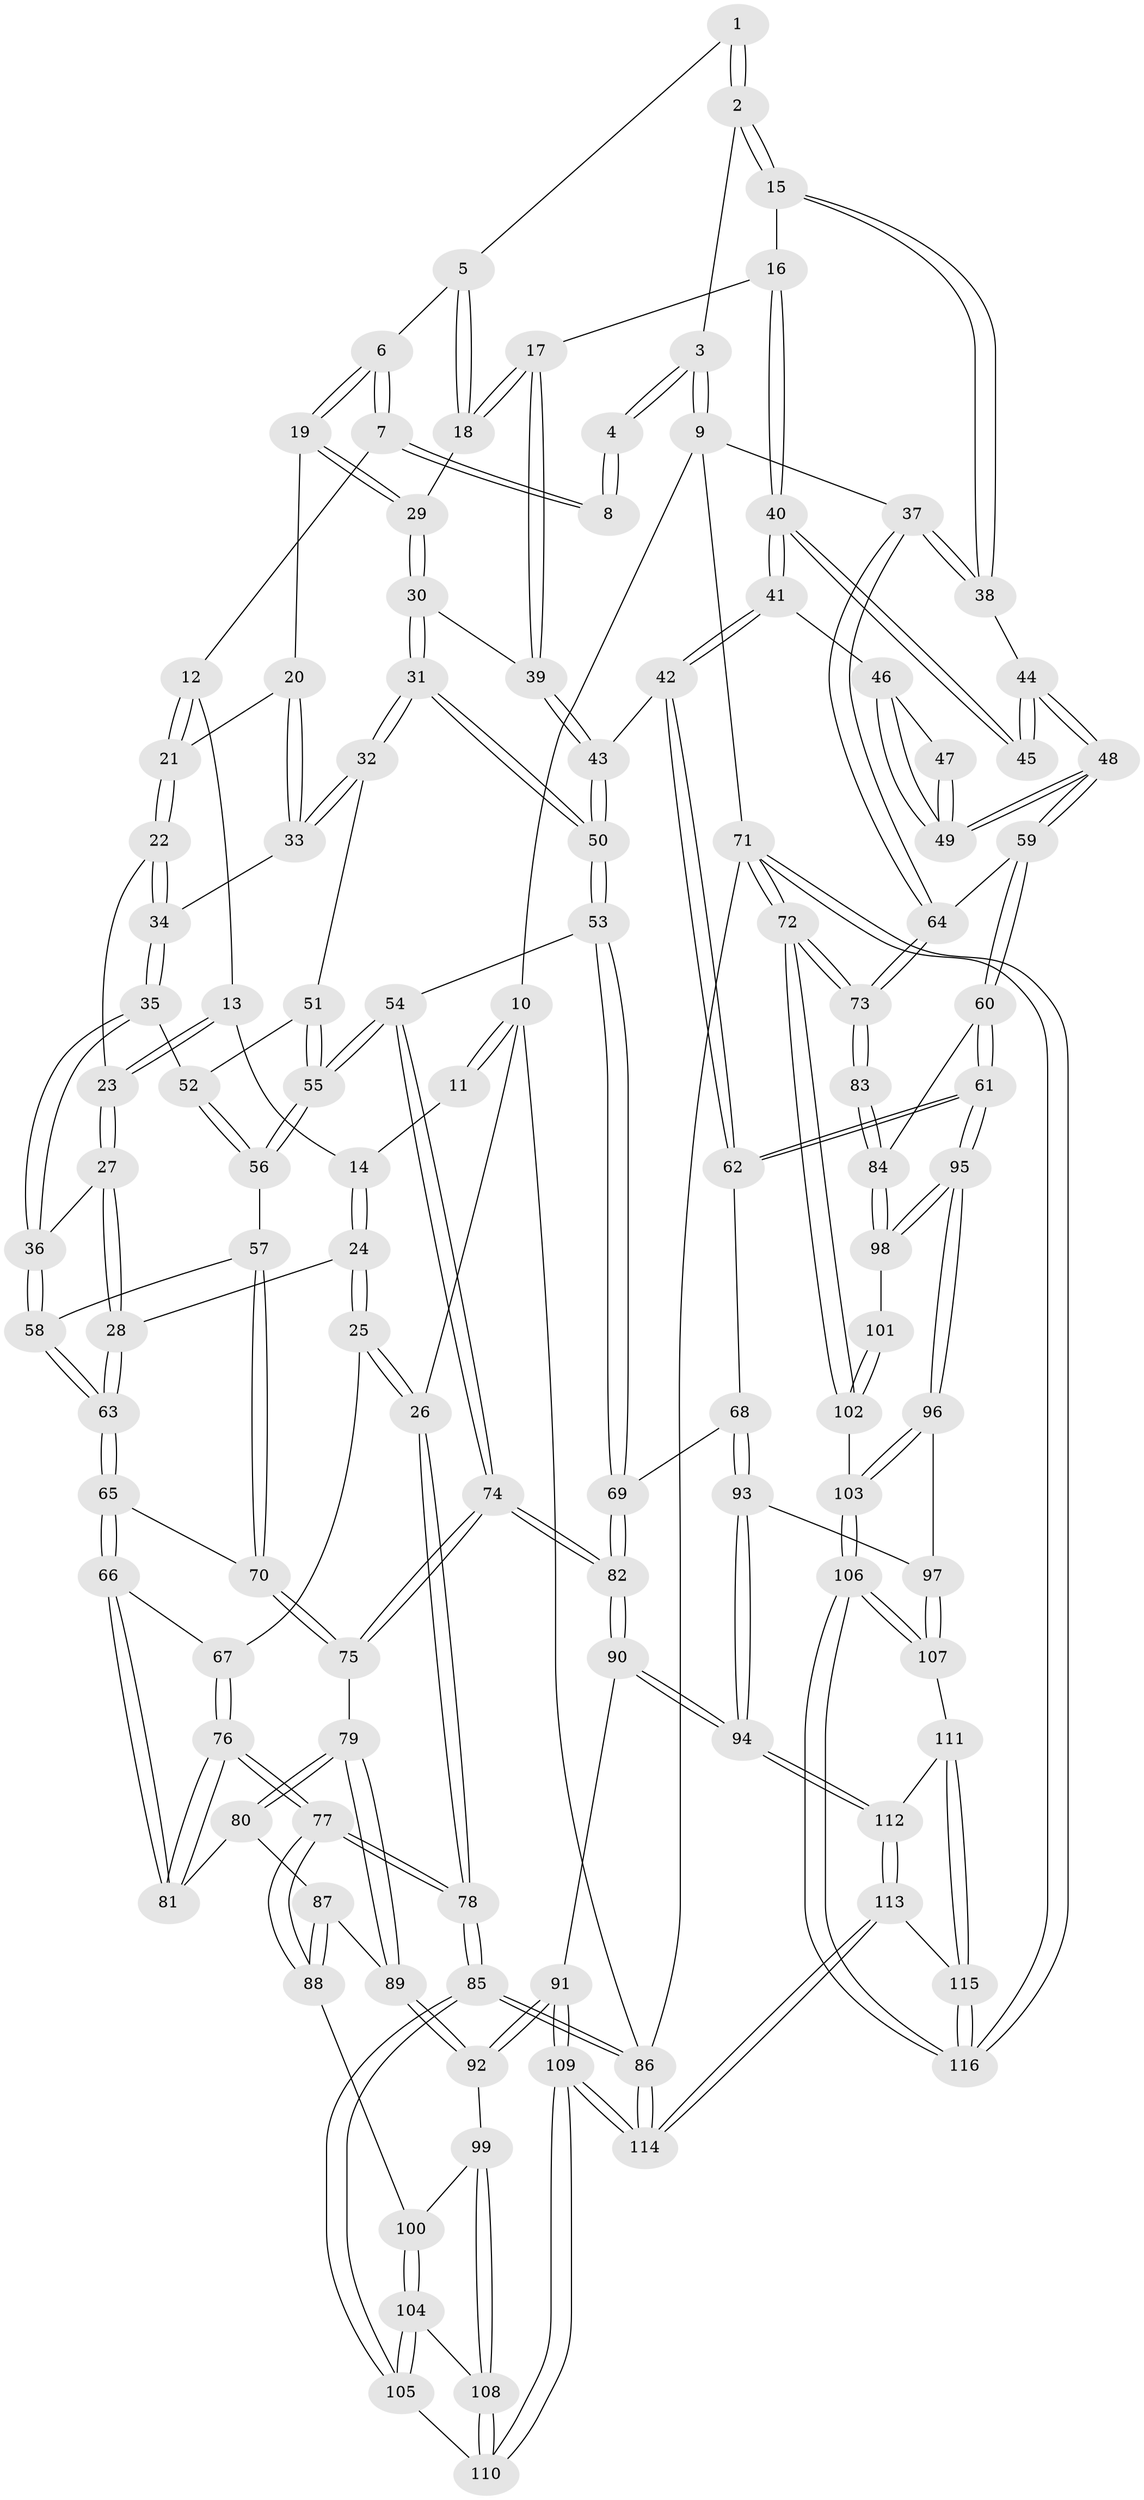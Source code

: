// coarse degree distribution, {3: 0.15492957746478872, 4: 0.352112676056338, 5: 0.4647887323943662, 2: 0.028169014084507043}
// Generated by graph-tools (version 1.1) at 2025/42/03/06/25 10:42:29]
// undirected, 116 vertices, 287 edges
graph export_dot {
graph [start="1"]
  node [color=gray90,style=filled];
  1 [pos="+0.5690881339743221+0"];
  2 [pos="+0.7037641902050606+0.16406286670067177"];
  3 [pos="+0.8769586278789997+0"];
  4 [pos="+0.5495098234255769+0"];
  5 [pos="+0.5614056314625406+0.041123253676367426"];
  6 [pos="+0.4691537686879745+0.13367454877833435"];
  7 [pos="+0.3627587841303852+0"];
  8 [pos="+0.37630121192248206+0"];
  9 [pos="+1+0"];
  10 [pos="+0+0"];
  11 [pos="+0.06308290873619722+0"];
  12 [pos="+0.3121611049363738+0.06498576894389224"];
  13 [pos="+0.27907305816266986+0.0957532233824374"];
  14 [pos="+0.19147862671605492+0.11775080323158352"];
  15 [pos="+0.7029436624925517+0.16814211243396113"];
  16 [pos="+0.6924982762984151+0.18567704840680438"];
  17 [pos="+0.616570726800974+0.1880839534355336"];
  18 [pos="+0.6111861764820447+0.18677736133084735"];
  19 [pos="+0.4775586657703754+0.15772353413308746"];
  20 [pos="+0.4364865860090823+0.1938855811540694"];
  21 [pos="+0.3821038139489625+0.2105747864644877"];
  22 [pos="+0.36655917203126365+0.22551955579717003"];
  23 [pos="+0.29173165286238256+0.21433870555633064"];
  24 [pos="+0.0380124682044116+0.24005622837779841"];
  25 [pos="+0+0.2344941134264348"];
  26 [pos="+0+0.18314194735806774"];
  27 [pos="+0.24037509037746085+0.2608451193369672"];
  28 [pos="+0.062417939568477625+0.25299801369637254"];
  29 [pos="+0.5490754638383362+0.1891281425354018"];
  30 [pos="+0.5112039305544761+0.27547615326987734"];
  31 [pos="+0.46817254928962904+0.3220796529609245"];
  32 [pos="+0.45677617376001406+0.3190348998484326"];
  33 [pos="+0.4560984222570832+0.317657653621652"];
  34 [pos="+0.3675838392247914+0.24666192709722526"];
  35 [pos="+0.33631869321086255+0.3339386169059891"];
  36 [pos="+0.3135622032926483+0.3437848095915318"];
  37 [pos="+1+0.07783356866877193"];
  38 [pos="+1+0.150721161136914"];
  39 [pos="+0.5754530527854624+0.318657017348365"];
  40 [pos="+0.7108802730681079+0.22774147971236391"];
  41 [pos="+0.7284863777955448+0.2886626206574481"];
  42 [pos="+0.6468714285494647+0.39138932759300754"];
  43 [pos="+0.5799649759508407+0.3936751683738619"];
  44 [pos="+1+0.1643632224565488"];
  45 [pos="+0.9687928494270093+0.22100862988920952"];
  46 [pos="+0.7528392251761196+0.3030096241887869"];
  47 [pos="+0.9056118660520863+0.2634809448419203"];
  48 [pos="+0.8479905597325642+0.4387863387628394"];
  49 [pos="+0.8385431432022049+0.4165101130200605"];
  50 [pos="+0.5390002389227306+0.41327391501652605"];
  51 [pos="+0.436492362493799+0.3291257766297455"];
  52 [pos="+0.3977531736051204+0.3456680485909384"];
  53 [pos="+0.524326088617866+0.4413128304632859"];
  54 [pos="+0.45195003086725144+0.4844319095515729"];
  55 [pos="+0.4350807641941139+0.4720871323528611"];
  56 [pos="+0.41143516149681847+0.45613335850069253"];
  57 [pos="+0.3482362925858894+0.4447950932336271"];
  58 [pos="+0.3009753048960999+0.3760374796320515"];
  59 [pos="+0.8524855693906683+0.46466007032582257"];
  60 [pos="+0.8511073490720913+0.47035993951746824"];
  61 [pos="+0.7753802183967875+0.5591676955211581"];
  62 [pos="+0.7471723602993803+0.553884091708359"];
  63 [pos="+0.19880832276701024+0.4267269047986898"];
  64 [pos="+1+0.29914860172711794"];
  65 [pos="+0.19751496664958096+0.4565692108930125"];
  66 [pos="+0.19568289825684837+0.4603073240406261"];
  67 [pos="+0.07811348890924164+0.4856065715511174"];
  68 [pos="+0.7035316581341057+0.5678455300776787"];
  69 [pos="+0.6064387765079207+0.5533243149716853"];
  70 [pos="+0.3065571100389485+0.49548632857348773"];
  71 [pos="+1+1"];
  72 [pos="+1+0.7904053438937214"];
  73 [pos="+1+0.5623191854769326"];
  74 [pos="+0.4285254956326499+0.5878194620527802"];
  75 [pos="+0.32472295005076945+0.5820463373450454"];
  76 [pos="+0.02208240213240189+0.6114726097459723"];
  77 [pos="+0+0.649612555589329"];
  78 [pos="+0+0.6564698110553793"];
  79 [pos="+0.30240495340316614+0.5943599825639997"];
  80 [pos="+0.20951476290346513+0.5541269424221145"];
  81 [pos="+0.1945714956063515+0.48527253459746067"];
  82 [pos="+0.4719664816037899+0.6544567765401282"];
  83 [pos="+1+0.5684295255834858"];
  84 [pos="+1+0.5711473146425198"];
  85 [pos="+0+1"];
  86 [pos="+0+1"];
  87 [pos="+0.17139455315414265+0.5965329925456263"];
  88 [pos="+0.055296472344542665+0.6714320878010679"];
  89 [pos="+0.2718515435872052+0.6737218996880445"];
  90 [pos="+0.48422527975655144+0.7366644114517878"];
  91 [pos="+0.483810083740299+0.7369254754239292"];
  92 [pos="+0.2607414405949924+0.7401485688508355"];
  93 [pos="+0.5719575362955563+0.7574907762085015"];
  94 [pos="+0.5512616629088015+0.7637746203545339"];
  95 [pos="+0.8330276915838195+0.6802970537153192"];
  96 [pos="+0.8207401642002651+0.7282301536144117"];
  97 [pos="+0.6361986224862197+0.7656892026833317"];
  98 [pos="+0.865984829295913+0.6758645214372033"];
  99 [pos="+0.2465372352263565+0.7518764487903941"];
  100 [pos="+0.05592504941830735+0.6720044363114058"];
  101 [pos="+0.9616638246339192+0.7169834150573919"];
  102 [pos="+1+0.7490285223888802"];
  103 [pos="+0.8523633136833617+0.8628279903595922"];
  104 [pos="+0.09801852981448819+0.8489827117619763"];
  105 [pos="+0.06108755357068696+0.9073714648321762"];
  106 [pos="+0.855192595205629+0.9013500909041696"];
  107 [pos="+0.7416953093399333+0.9061110472668692"];
  108 [pos="+0.24115987046201257+0.83812960126012"];
  109 [pos="+0.3277822754426308+1"];
  110 [pos="+0.27453072128926725+0.9242300166613471"];
  111 [pos="+0.7080411861123033+0.9187043671973644"];
  112 [pos="+0.580535793889066+0.8892438506282897"];
  113 [pos="+0.46046219858147197+1"];
  114 [pos="+0.34710667837908254+1"];
  115 [pos="+0.5748639560412973+1"];
  116 [pos="+1+1"];
  1 -- 2;
  1 -- 2;
  1 -- 5;
  2 -- 3;
  2 -- 15;
  2 -- 15;
  3 -- 4;
  3 -- 4;
  3 -- 9;
  3 -- 9;
  4 -- 8;
  4 -- 8;
  5 -- 6;
  5 -- 18;
  5 -- 18;
  6 -- 7;
  6 -- 7;
  6 -- 19;
  6 -- 19;
  7 -- 8;
  7 -- 8;
  7 -- 12;
  9 -- 10;
  9 -- 37;
  9 -- 71;
  10 -- 11;
  10 -- 11;
  10 -- 26;
  10 -- 86;
  11 -- 14;
  12 -- 13;
  12 -- 21;
  12 -- 21;
  13 -- 14;
  13 -- 23;
  13 -- 23;
  14 -- 24;
  14 -- 24;
  15 -- 16;
  15 -- 38;
  15 -- 38;
  16 -- 17;
  16 -- 40;
  16 -- 40;
  17 -- 18;
  17 -- 18;
  17 -- 39;
  17 -- 39;
  18 -- 29;
  19 -- 20;
  19 -- 29;
  19 -- 29;
  20 -- 21;
  20 -- 33;
  20 -- 33;
  21 -- 22;
  21 -- 22;
  22 -- 23;
  22 -- 34;
  22 -- 34;
  23 -- 27;
  23 -- 27;
  24 -- 25;
  24 -- 25;
  24 -- 28;
  25 -- 26;
  25 -- 26;
  25 -- 67;
  26 -- 78;
  26 -- 78;
  27 -- 28;
  27 -- 28;
  27 -- 36;
  28 -- 63;
  28 -- 63;
  29 -- 30;
  29 -- 30;
  30 -- 31;
  30 -- 31;
  30 -- 39;
  31 -- 32;
  31 -- 32;
  31 -- 50;
  31 -- 50;
  32 -- 33;
  32 -- 33;
  32 -- 51;
  33 -- 34;
  34 -- 35;
  34 -- 35;
  35 -- 36;
  35 -- 36;
  35 -- 52;
  36 -- 58;
  36 -- 58;
  37 -- 38;
  37 -- 38;
  37 -- 64;
  37 -- 64;
  38 -- 44;
  39 -- 43;
  39 -- 43;
  40 -- 41;
  40 -- 41;
  40 -- 45;
  40 -- 45;
  41 -- 42;
  41 -- 42;
  41 -- 46;
  42 -- 43;
  42 -- 62;
  42 -- 62;
  43 -- 50;
  43 -- 50;
  44 -- 45;
  44 -- 45;
  44 -- 48;
  44 -- 48;
  46 -- 47;
  46 -- 49;
  46 -- 49;
  47 -- 49;
  47 -- 49;
  48 -- 49;
  48 -- 49;
  48 -- 59;
  48 -- 59;
  50 -- 53;
  50 -- 53;
  51 -- 52;
  51 -- 55;
  51 -- 55;
  52 -- 56;
  52 -- 56;
  53 -- 54;
  53 -- 69;
  53 -- 69;
  54 -- 55;
  54 -- 55;
  54 -- 74;
  54 -- 74;
  55 -- 56;
  55 -- 56;
  56 -- 57;
  57 -- 58;
  57 -- 70;
  57 -- 70;
  58 -- 63;
  58 -- 63;
  59 -- 60;
  59 -- 60;
  59 -- 64;
  60 -- 61;
  60 -- 61;
  60 -- 84;
  61 -- 62;
  61 -- 62;
  61 -- 95;
  61 -- 95;
  62 -- 68;
  63 -- 65;
  63 -- 65;
  64 -- 73;
  64 -- 73;
  65 -- 66;
  65 -- 66;
  65 -- 70;
  66 -- 67;
  66 -- 81;
  66 -- 81;
  67 -- 76;
  67 -- 76;
  68 -- 69;
  68 -- 93;
  68 -- 93;
  69 -- 82;
  69 -- 82;
  70 -- 75;
  70 -- 75;
  71 -- 72;
  71 -- 72;
  71 -- 116;
  71 -- 116;
  71 -- 86;
  72 -- 73;
  72 -- 73;
  72 -- 102;
  72 -- 102;
  73 -- 83;
  73 -- 83;
  74 -- 75;
  74 -- 75;
  74 -- 82;
  74 -- 82;
  75 -- 79;
  76 -- 77;
  76 -- 77;
  76 -- 81;
  76 -- 81;
  77 -- 78;
  77 -- 78;
  77 -- 88;
  77 -- 88;
  78 -- 85;
  78 -- 85;
  79 -- 80;
  79 -- 80;
  79 -- 89;
  79 -- 89;
  80 -- 81;
  80 -- 87;
  82 -- 90;
  82 -- 90;
  83 -- 84;
  83 -- 84;
  84 -- 98;
  84 -- 98;
  85 -- 86;
  85 -- 86;
  85 -- 105;
  85 -- 105;
  86 -- 114;
  86 -- 114;
  87 -- 88;
  87 -- 88;
  87 -- 89;
  88 -- 100;
  89 -- 92;
  89 -- 92;
  90 -- 91;
  90 -- 94;
  90 -- 94;
  91 -- 92;
  91 -- 92;
  91 -- 109;
  91 -- 109;
  92 -- 99;
  93 -- 94;
  93 -- 94;
  93 -- 97;
  94 -- 112;
  94 -- 112;
  95 -- 96;
  95 -- 96;
  95 -- 98;
  95 -- 98;
  96 -- 97;
  96 -- 103;
  96 -- 103;
  97 -- 107;
  97 -- 107;
  98 -- 101;
  99 -- 100;
  99 -- 108;
  99 -- 108;
  100 -- 104;
  100 -- 104;
  101 -- 102;
  101 -- 102;
  102 -- 103;
  103 -- 106;
  103 -- 106;
  104 -- 105;
  104 -- 105;
  104 -- 108;
  105 -- 110;
  106 -- 107;
  106 -- 107;
  106 -- 116;
  106 -- 116;
  107 -- 111;
  108 -- 110;
  108 -- 110;
  109 -- 110;
  109 -- 110;
  109 -- 114;
  109 -- 114;
  111 -- 112;
  111 -- 115;
  111 -- 115;
  112 -- 113;
  112 -- 113;
  113 -- 114;
  113 -- 114;
  113 -- 115;
  115 -- 116;
  115 -- 116;
}
